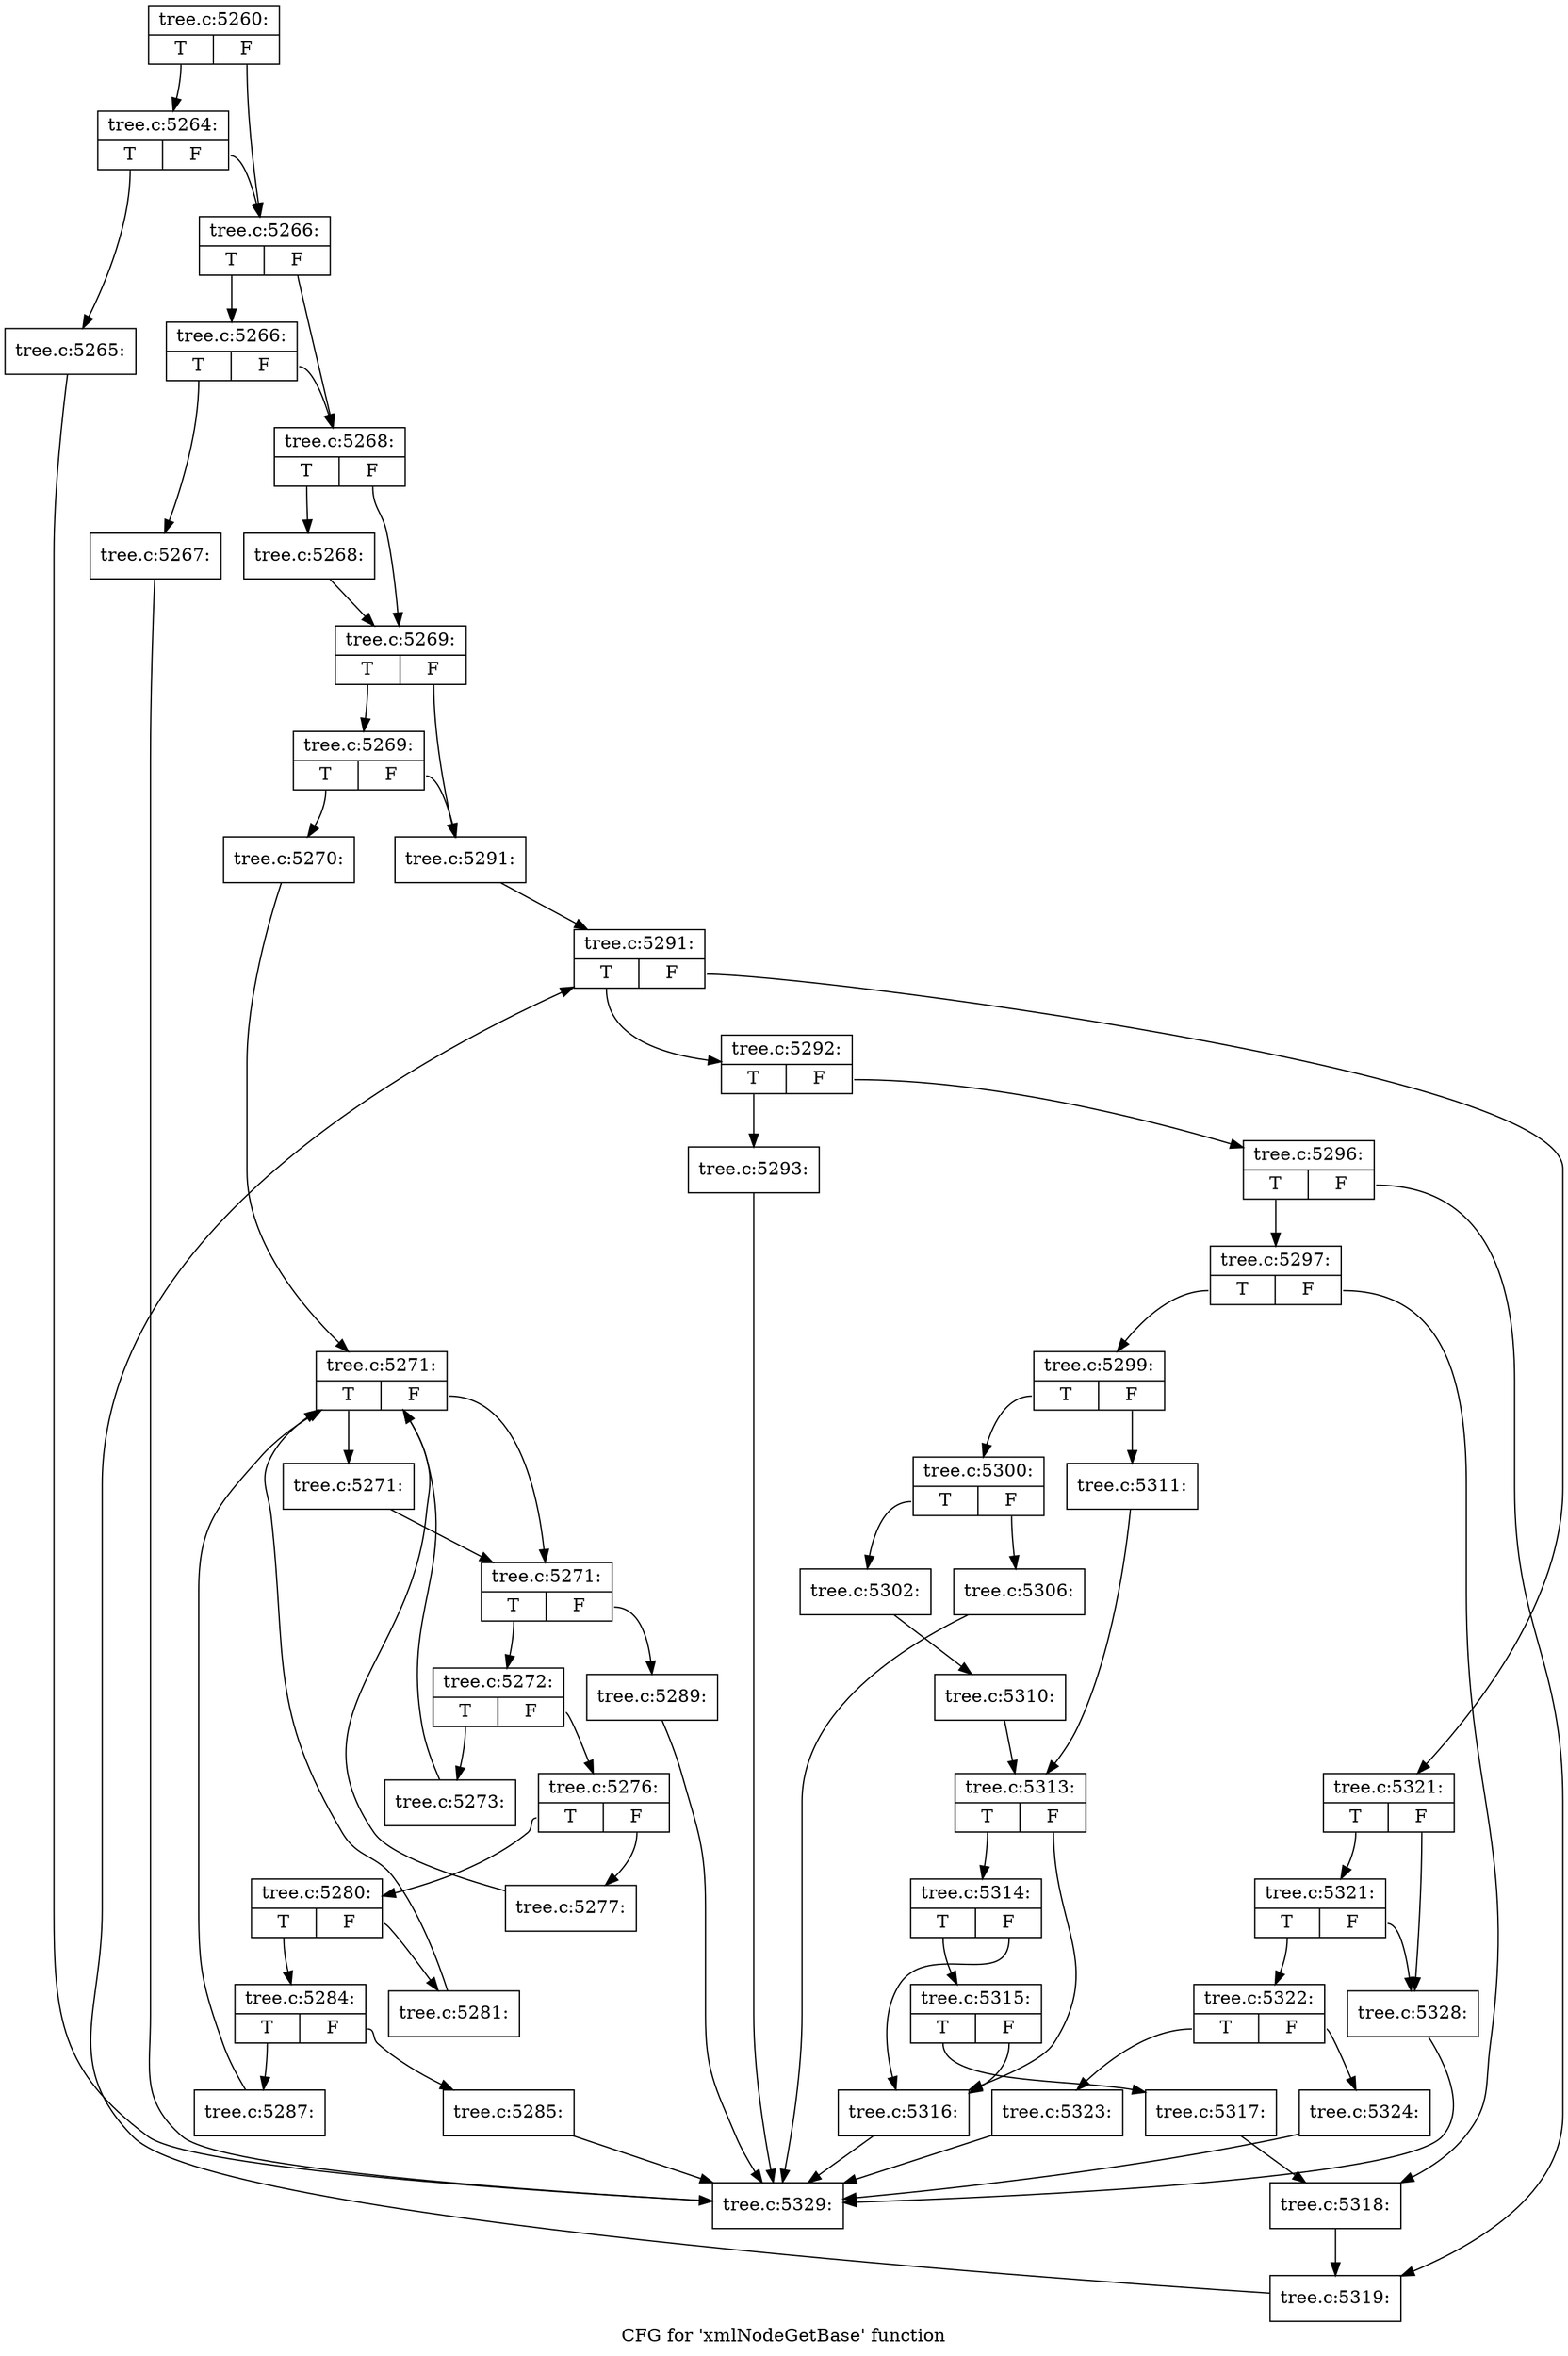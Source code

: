 digraph "CFG for 'xmlNodeGetBase' function" {
	label="CFG for 'xmlNodeGetBase' function";

	Node0x43b0200 [shape=record,label="{tree.c:5260:|{<s0>T|<s1>F}}"];
	Node0x43b0200:s0 -> Node0x4546170;
	Node0x43b0200:s1 -> Node0x4546120;
	Node0x4546170 [shape=record,label="{tree.c:5264:|{<s0>T|<s1>F}}"];
	Node0x4546170:s0 -> Node0x45460d0;
	Node0x4546170:s1 -> Node0x4546120;
	Node0x45460d0 [shape=record,label="{tree.c:5265:}"];
	Node0x45460d0 -> Node0x4545170;
	Node0x4546120 [shape=record,label="{tree.c:5266:|{<s0>T|<s1>F}}"];
	Node0x4546120:s0 -> Node0x45468d0;
	Node0x4546120:s1 -> Node0x4546880;
	Node0x45468d0 [shape=record,label="{tree.c:5266:|{<s0>T|<s1>F}}"];
	Node0x45468d0:s0 -> Node0x4546830;
	Node0x45468d0:s1 -> Node0x4546880;
	Node0x4546830 [shape=record,label="{tree.c:5267:}"];
	Node0x4546830 -> Node0x4545170;
	Node0x4546880 [shape=record,label="{tree.c:5268:|{<s0>T|<s1>F}}"];
	Node0x4546880:s0 -> Node0x45470c0;
	Node0x4546880:s1 -> Node0x4547110;
	Node0x45470c0 [shape=record,label="{tree.c:5268:}"];
	Node0x45470c0 -> Node0x4547110;
	Node0x4547110 [shape=record,label="{tree.c:5269:|{<s0>T|<s1>F}}"];
	Node0x4547110:s0 -> Node0x45477d0;
	Node0x4547110:s1 -> Node0x4547780;
	Node0x45477d0 [shape=record,label="{tree.c:5269:|{<s0>T|<s1>F}}"];
	Node0x45477d0:s0 -> Node0x4547730;
	Node0x45477d0:s1 -> Node0x4547780;
	Node0x4547730 [shape=record,label="{tree.c:5270:}"];
	Node0x4547730 -> Node0x45480c0;
	Node0x45480c0 [shape=record,label="{tree.c:5271:|{<s0>T|<s1>F}}"];
	Node0x45480c0:s0 -> Node0x45483b0;
	Node0x45480c0:s1 -> Node0x4548360;
	Node0x45483b0 [shape=record,label="{tree.c:5271:}"];
	Node0x45483b0 -> Node0x4548360;
	Node0x4548360 [shape=record,label="{tree.c:5271:|{<s0>T|<s1>F}}"];
	Node0x4548360:s0 -> Node0x4548970;
	Node0x4548360:s1 -> Node0x45482e0;
	Node0x4548970 [shape=record,label="{tree.c:5272:|{<s0>T|<s1>F}}"];
	Node0x4548970:s0 -> Node0x4548b30;
	Node0x4548970:s1 -> Node0x4548b80;
	Node0x4548b30 [shape=record,label="{tree.c:5273:}"];
	Node0x4548b30 -> Node0x45480c0;
	Node0x4548b80 [shape=record,label="{tree.c:5276:|{<s0>T|<s1>F}}"];
	Node0x4548b80:s0 -> Node0x45493c0;
	Node0x4548b80:s1 -> Node0x4549370;
	Node0x4549370 [shape=record,label="{tree.c:5277:}"];
	Node0x4549370 -> Node0x45480c0;
	Node0x45493c0 [shape=record,label="{tree.c:5280:|{<s0>T|<s1>F}}"];
	Node0x45493c0:s0 -> Node0x454a4c0;
	Node0x45493c0:s1 -> Node0x4549c50;
	Node0x4549c50 [shape=record,label="{tree.c:5281:}"];
	Node0x4549c50 -> Node0x45480c0;
	Node0x454a4c0 [shape=record,label="{tree.c:5284:|{<s0>T|<s1>F}}"];
	Node0x454a4c0:s0 -> Node0x454ae50;
	Node0x454a4c0:s1 -> Node0x454ae00;
	Node0x454ae00 [shape=record,label="{tree.c:5285:}"];
	Node0x454ae00 -> Node0x4545170;
	Node0x454ae50 [shape=record,label="{tree.c:5287:}"];
	Node0x454ae50 -> Node0x45480c0;
	Node0x45482e0 [shape=record,label="{tree.c:5289:}"];
	Node0x45482e0 -> Node0x4545170;
	Node0x4547780 [shape=record,label="{tree.c:5291:}"];
	Node0x4547780 -> Node0x454b840;
	Node0x454b840 [shape=record,label="{tree.c:5291:|{<s0>T|<s1>F}}"];
	Node0x454b840:s0 -> Node0x454c3c0;
	Node0x454b840:s1 -> Node0x454c1f0;
	Node0x454c3c0 [shape=record,label="{tree.c:5292:|{<s0>T|<s1>F}}"];
	Node0x454c3c0:s0 -> Node0x454c500;
	Node0x454c3c0:s1 -> Node0x454c550;
	Node0x454c500 [shape=record,label="{tree.c:5293:}"];
	Node0x454c500 -> Node0x4545170;
	Node0x454c550 [shape=record,label="{tree.c:5296:|{<s0>T|<s1>F}}"];
	Node0x454c550:s0 -> Node0x454d140;
	Node0x454c550:s1 -> Node0x454d190;
	Node0x454d140 [shape=record,label="{tree.c:5297:|{<s0>T|<s1>F}}"];
	Node0x454d140:s0 -> Node0x454d890;
	Node0x454d140:s1 -> Node0x454d8e0;
	Node0x454d890 [shape=record,label="{tree.c:5299:|{<s0>T|<s1>F}}"];
	Node0x454d890:s0 -> Node0x454dc20;
	Node0x454d890:s1 -> Node0x454dcc0;
	Node0x454dc20 [shape=record,label="{tree.c:5300:|{<s0>T|<s1>F}}"];
	Node0x454dc20:s0 -> Node0x454e5b0;
	Node0x454dc20:s1 -> Node0x454e9b0;
	Node0x454e5b0 [shape=record,label="{tree.c:5302:}"];
	Node0x454e5b0 -> Node0x454e8e0;
	Node0x454e9b0 [shape=record,label="{tree.c:5306:}"];
	Node0x454e9b0 -> Node0x4545170;
	Node0x454e8e0 [shape=record,label="{tree.c:5310:}"];
	Node0x454e8e0 -> Node0x454dc70;
	Node0x454dcc0 [shape=record,label="{tree.c:5311:}"];
	Node0x454dcc0 -> Node0x454dc70;
	Node0x454dc70 [shape=record,label="{tree.c:5313:|{<s0>T|<s1>F}}"];
	Node0x454dc70:s0 -> Node0x454f950;
	Node0x454dc70:s1 -> Node0x454f830;
	Node0x454f950 [shape=record,label="{tree.c:5314:|{<s0>T|<s1>F}}"];
	Node0x454f950:s0 -> Node0x454f8d0;
	Node0x454f950:s1 -> Node0x454f830;
	Node0x454f8d0 [shape=record,label="{tree.c:5315:|{<s0>T|<s1>F}}"];
	Node0x454f8d0:s0 -> Node0x454f880;
	Node0x454f8d0:s1 -> Node0x454f830;
	Node0x454f830 [shape=record,label="{tree.c:5316:}"];
	Node0x454f830 -> Node0x4545170;
	Node0x454f880 [shape=record,label="{tree.c:5317:}"];
	Node0x454f880 -> Node0x454d8e0;
	Node0x454d8e0 [shape=record,label="{tree.c:5318:}"];
	Node0x454d8e0 -> Node0x454d190;
	Node0x454d190 [shape=record,label="{tree.c:5319:}"];
	Node0x454d190 -> Node0x454b840;
	Node0x454c1f0 [shape=record,label="{tree.c:5321:|{<s0>T|<s1>F}}"];
	Node0x454c1f0:s0 -> Node0x4551150;
	Node0x454c1f0:s1 -> Node0x4550170;
	Node0x4551150 [shape=record,label="{tree.c:5321:|{<s0>T|<s1>F}}"];
	Node0x4551150:s0 -> Node0x454fe40;
	Node0x4551150:s1 -> Node0x4550170;
	Node0x454fe40 [shape=record,label="{tree.c:5322:|{<s0>T|<s1>F}}"];
	Node0x454fe40:s0 -> Node0x45517f0;
	Node0x454fe40:s1 -> Node0x4551840;
	Node0x45517f0 [shape=record,label="{tree.c:5323:}"];
	Node0x45517f0 -> Node0x4545170;
	Node0x4551840 [shape=record,label="{tree.c:5324:}"];
	Node0x4551840 -> Node0x4545170;
	Node0x4550170 [shape=record,label="{tree.c:5328:}"];
	Node0x4550170 -> Node0x4545170;
	Node0x4545170 [shape=record,label="{tree.c:5329:}"];
}
